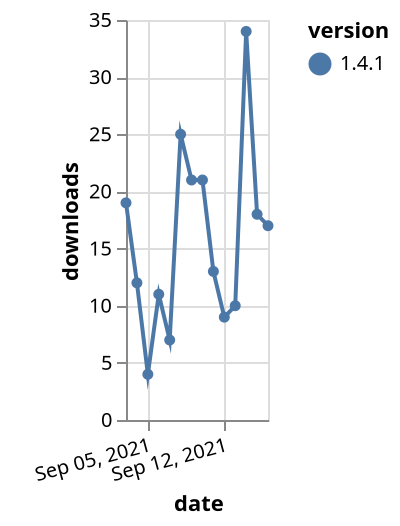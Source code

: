 {"$schema": "https://vega.github.io/schema/vega-lite/v5.json", "description": "A simple bar chart with embedded data.", "data": {"values": [{"date": "2021-09-03", "total": 17725, "delta": 19, "version": "1.4.1"}, {"date": "2021-09-04", "total": 17737, "delta": 12, "version": "1.4.1"}, {"date": "2021-09-05", "total": 17741, "delta": 4, "version": "1.4.1"}, {"date": "2021-09-06", "total": 17752, "delta": 11, "version": "1.4.1"}, {"date": "2021-09-07", "total": 17759, "delta": 7, "version": "1.4.1"}, {"date": "2021-09-08", "total": 17784, "delta": 25, "version": "1.4.1"}, {"date": "2021-09-09", "total": 17805, "delta": 21, "version": "1.4.1"}, {"date": "2021-09-10", "total": 17826, "delta": 21, "version": "1.4.1"}, {"date": "2021-09-11", "total": 17839, "delta": 13, "version": "1.4.1"}, {"date": "2021-09-12", "total": 17848, "delta": 9, "version": "1.4.1"}, {"date": "2021-09-13", "total": 17858, "delta": 10, "version": "1.4.1"}, {"date": "2021-09-14", "total": 17892, "delta": 34, "version": "1.4.1"}, {"date": "2021-09-15", "total": 17910, "delta": 18, "version": "1.4.1"}, {"date": "2021-09-16", "total": 17927, "delta": 17, "version": "1.4.1"}]}, "width": "container", "mark": {"type": "line", "point": {"filled": true}}, "encoding": {"x": {"field": "date", "type": "temporal", "timeUnit": "yearmonthdate", "title": "date", "axis": {"labelAngle": -15}}, "y": {"field": "delta", "type": "quantitative", "title": "downloads"}, "color": {"field": "version", "type": "nominal"}, "tooltip": {"field": "delta"}}}